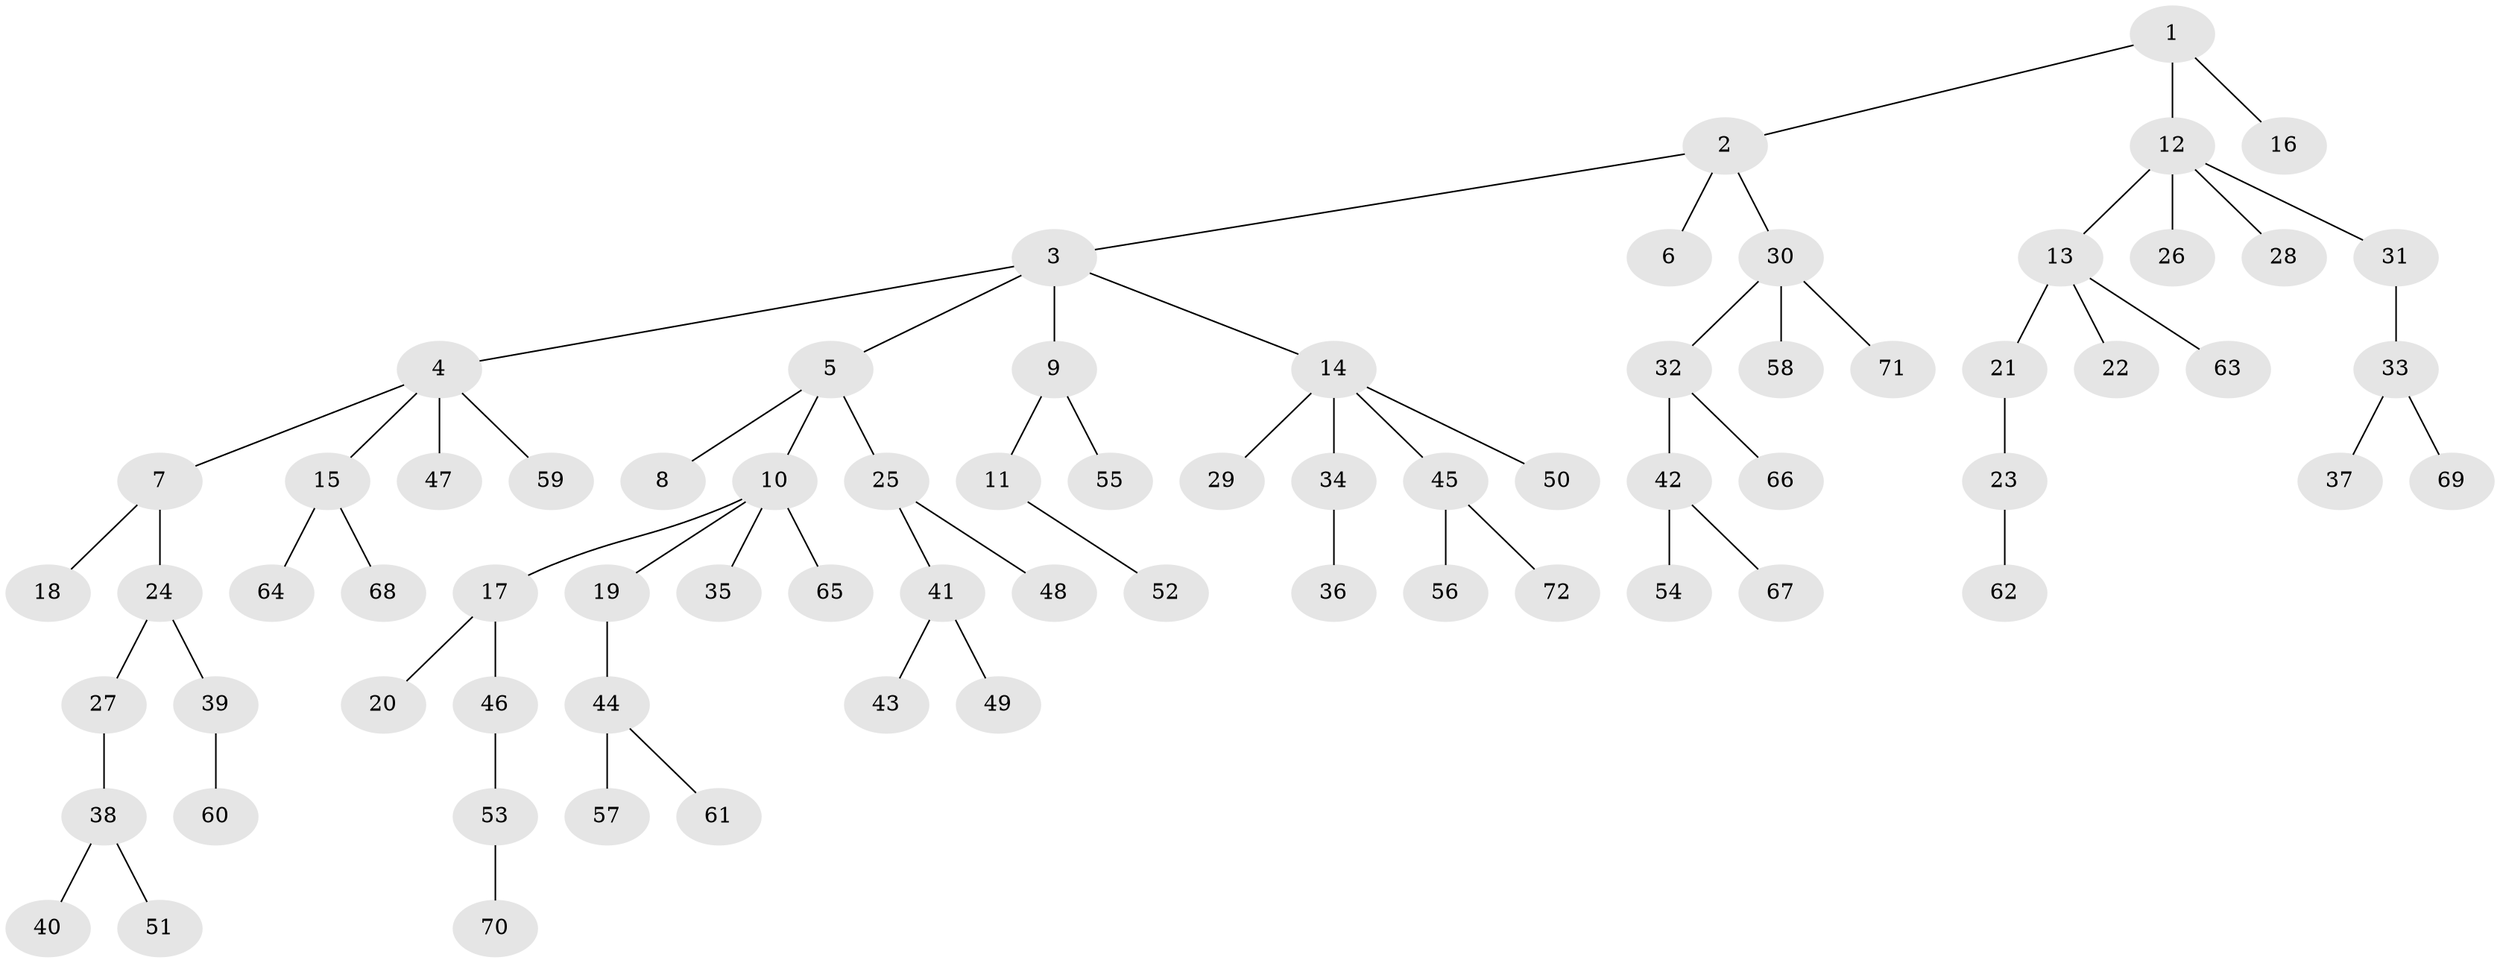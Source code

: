 // coarse degree distribution, {2: 0.2916666666666667, 3: 0.0625, 8: 0.020833333333333332, 7: 0.020833333333333332, 1: 0.5208333333333334, 4: 0.0625, 5: 0.020833333333333332}
// Generated by graph-tools (version 1.1) at 2025/42/03/06/25 10:42:05]
// undirected, 72 vertices, 71 edges
graph export_dot {
graph [start="1"]
  node [color=gray90,style=filled];
  1;
  2;
  3;
  4;
  5;
  6;
  7;
  8;
  9;
  10;
  11;
  12;
  13;
  14;
  15;
  16;
  17;
  18;
  19;
  20;
  21;
  22;
  23;
  24;
  25;
  26;
  27;
  28;
  29;
  30;
  31;
  32;
  33;
  34;
  35;
  36;
  37;
  38;
  39;
  40;
  41;
  42;
  43;
  44;
  45;
  46;
  47;
  48;
  49;
  50;
  51;
  52;
  53;
  54;
  55;
  56;
  57;
  58;
  59;
  60;
  61;
  62;
  63;
  64;
  65;
  66;
  67;
  68;
  69;
  70;
  71;
  72;
  1 -- 2;
  1 -- 12;
  1 -- 16;
  2 -- 3;
  2 -- 6;
  2 -- 30;
  3 -- 4;
  3 -- 5;
  3 -- 9;
  3 -- 14;
  4 -- 7;
  4 -- 15;
  4 -- 47;
  4 -- 59;
  5 -- 8;
  5 -- 10;
  5 -- 25;
  7 -- 18;
  7 -- 24;
  9 -- 11;
  9 -- 55;
  10 -- 17;
  10 -- 19;
  10 -- 35;
  10 -- 65;
  11 -- 52;
  12 -- 13;
  12 -- 26;
  12 -- 28;
  12 -- 31;
  13 -- 21;
  13 -- 22;
  13 -- 63;
  14 -- 29;
  14 -- 34;
  14 -- 45;
  14 -- 50;
  15 -- 64;
  15 -- 68;
  17 -- 20;
  17 -- 46;
  19 -- 44;
  21 -- 23;
  23 -- 62;
  24 -- 27;
  24 -- 39;
  25 -- 41;
  25 -- 48;
  27 -- 38;
  30 -- 32;
  30 -- 58;
  30 -- 71;
  31 -- 33;
  32 -- 42;
  32 -- 66;
  33 -- 37;
  33 -- 69;
  34 -- 36;
  38 -- 40;
  38 -- 51;
  39 -- 60;
  41 -- 43;
  41 -- 49;
  42 -- 54;
  42 -- 67;
  44 -- 57;
  44 -- 61;
  45 -- 56;
  45 -- 72;
  46 -- 53;
  53 -- 70;
}
